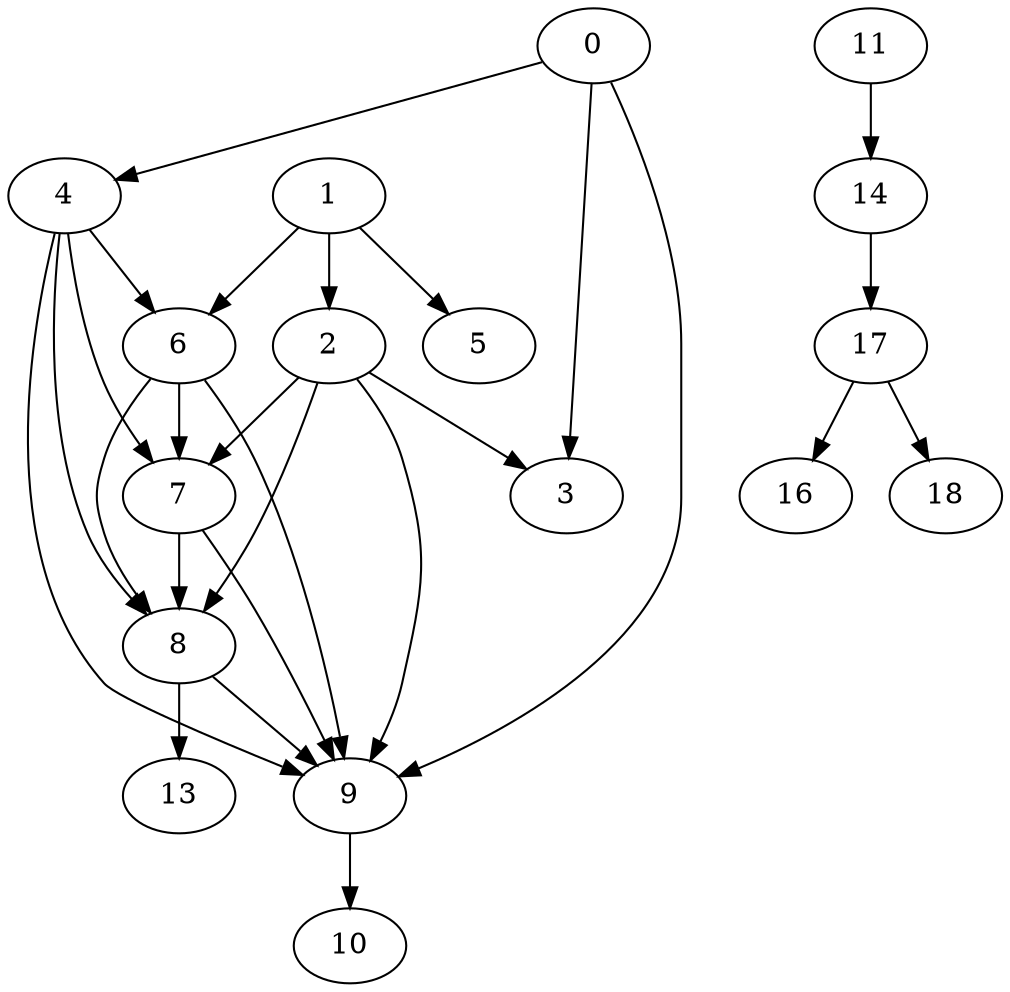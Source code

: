 digraph  "src/test/Nodes_25_2p-IO" {
	0 -> 3	[Weight=34];
	0 -> 4	[Weight=24];
	0 -> 9	[Weight=44];
	1 -> 2	[Weight=48];
	1 -> 5	[Weight=19];
	1 -> 6	[Weight=39];
	11 -> 14	[Weight=39];
	14 -> 17	[Weight=15];
	17 -> 16	[Weight=14];
	17 -> 18	[Weight=15];
	2 -> 3	[Weight=10];
	2 -> 7	[Weight=48];
	2 -> 8	[Weight=48];
	2 -> 9	[Weight=29];
	4 -> 6	[Weight=10];
	4 -> 7	[Weight=48];
	4 -> 8	[Weight=48];
	4 -> 9	[Weight=39];
	6 -> 7	[Weight=15];
	6 -> 8	[Weight=39];
	6 -> 9	[Weight=29];
	7 -> 8	[Weight=15];
	7 -> 9	[Weight=34];
	8 -> 13	[Weight=15];
	8 -> 9	[Weight=39];
	9 -> 10	[Weight=48];
}